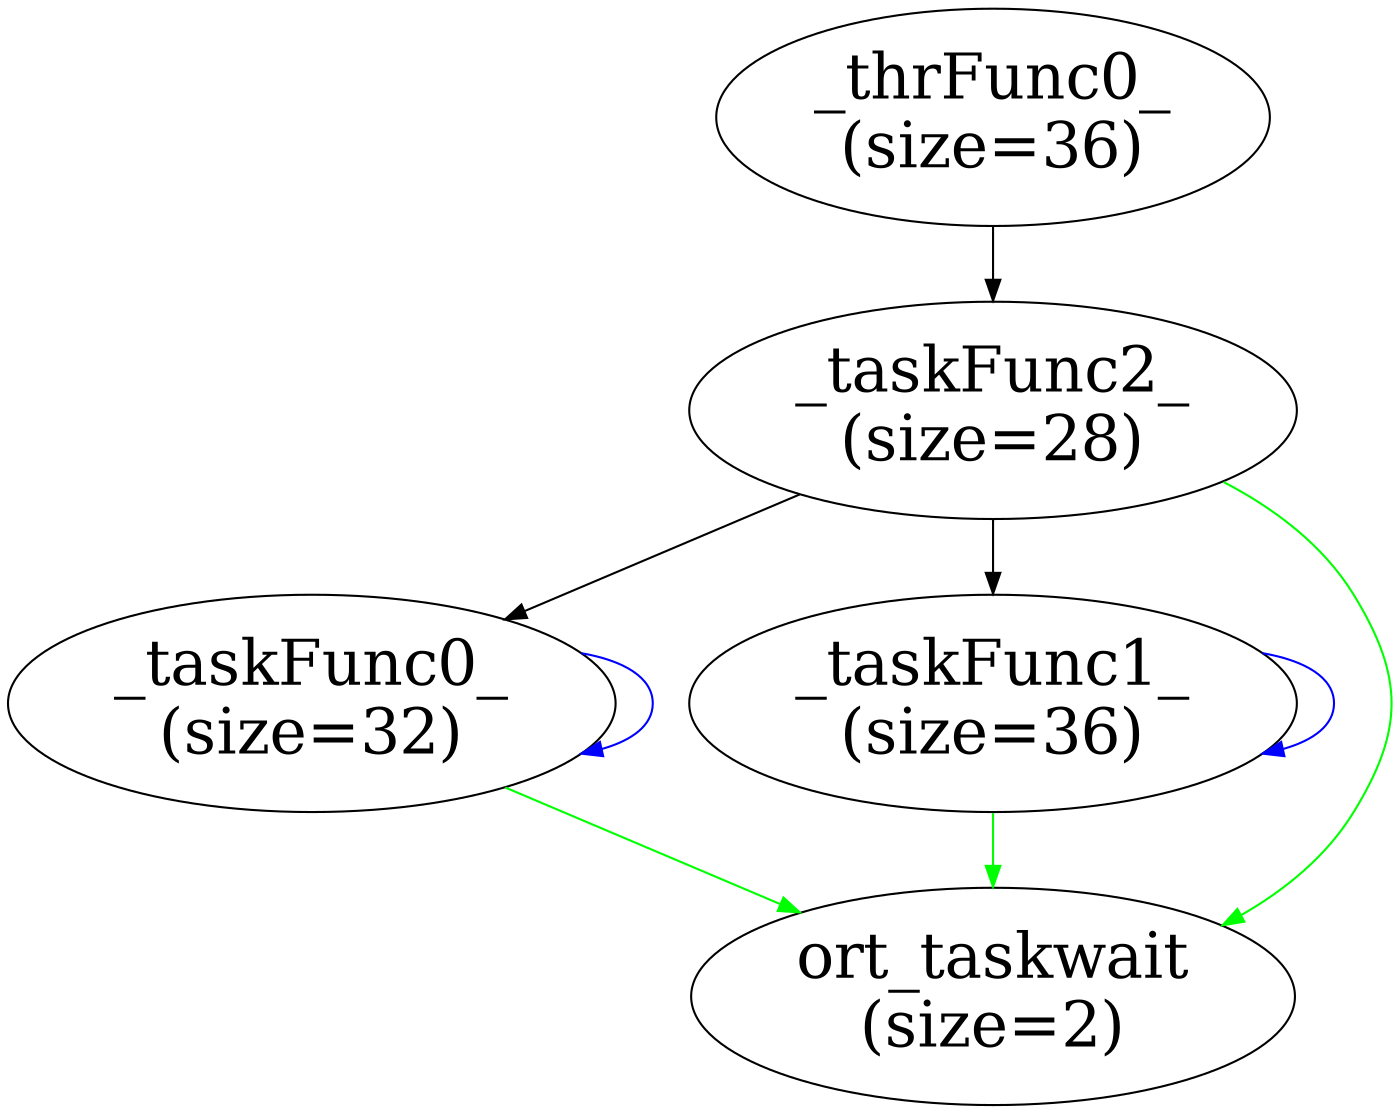 digraph  {
center=1;
rankdir=TB;
rotate=0;
size="10,8";
0 [fontsize=30, label="_thrFunc0_\n(size=36)"];
3 [fontsize=30, label="_taskFunc2_\n(size=28)"];
5 [fontsize=30, label="_taskFunc0_\n(size=32)"];
7 [fontsize=30, label="_taskFunc1_\n(size=36)"];
8 [fontsize=30, label="ort_taskwait\n(size=2)"];
0 -> 3  [key=0];
3 -> 5  [key=0];
3 -> 7  [key=0];
3 -> 8  [color=green, key=0];
5 -> 5  [color=blue, key=0];
5 -> 8  [color=green, key=0];
7 -> 7  [color=blue, key=0];
7 -> 8  [color=green, key=0];
}
